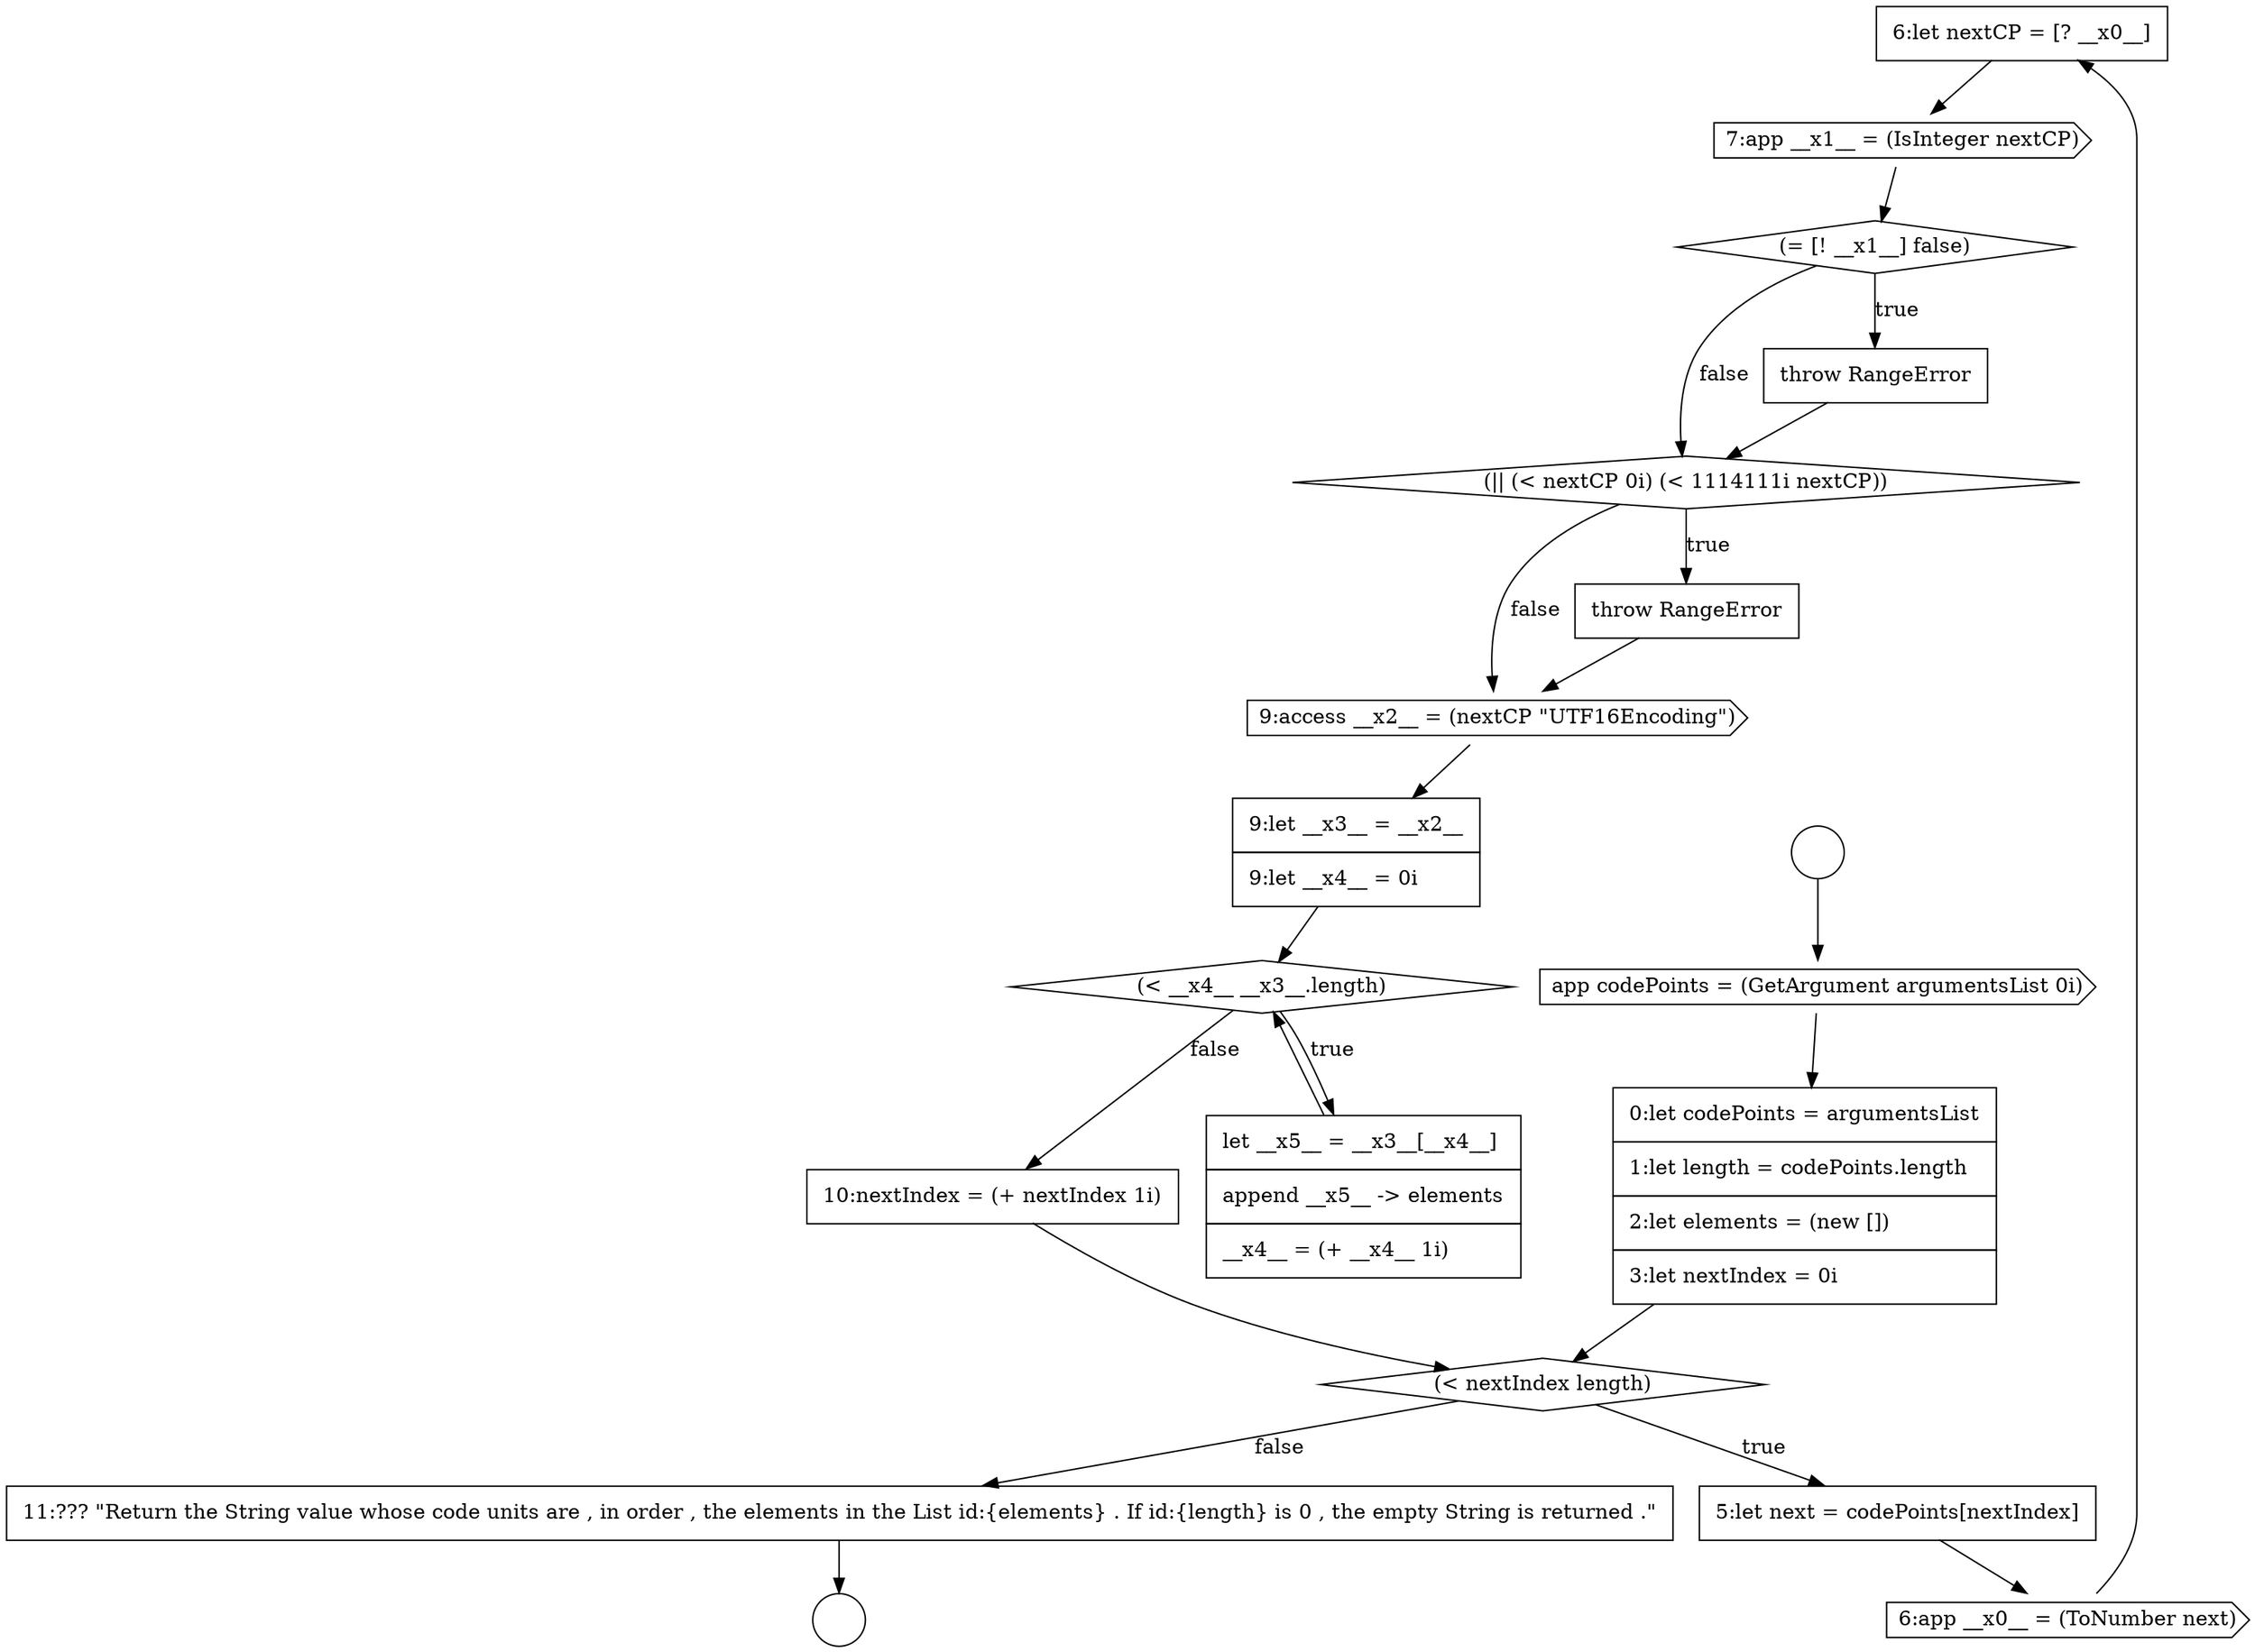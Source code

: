 digraph {
  node13640 [shape=none, margin=0, label=<<font color="black">
    <table border="0" cellborder="1" cellspacing="0" cellpadding="10">
      <tr><td align="left">6:let nextCP = [? __x0__]</td></tr>
    </table>
  </font>> color="black" fillcolor="white" style=filled]
  node13647 [shape=none, margin=0, label=<<font color="black">
    <table border="0" cellborder="1" cellspacing="0" cellpadding="10">
      <tr><td align="left">9:let __x3__ = __x2__</td></tr>
      <tr><td align="left">9:let __x4__ = 0i</td></tr>
    </table>
  </font>> color="black" fillcolor="white" style=filled]
  node13644 [shape=diamond, label=<<font color="black">(|| (&lt; nextCP 0i) (&lt; 1114111i nextCP))</font>> color="black" fillcolor="white" style=filled]
  node13649 [shape=none, margin=0, label=<<font color="black">
    <table border="0" cellborder="1" cellspacing="0" cellpadding="10">
      <tr><td align="left">let __x5__ = __x3__[__x4__]</td></tr>
      <tr><td align="left">append __x5__ -&gt; elements</td></tr>
      <tr><td align="left">__x4__ = (+ __x4__ 1i)</td></tr>
    </table>
  </font>> color="black" fillcolor="white" style=filled]
  node13639 [shape=cds, label=<<font color="black">6:app __x0__ = (ToNumber next)</font>> color="black" fillcolor="white" style=filled]
  node13635 [shape=cds, label=<<font color="black">app codePoints = (GetArgument argumentsList 0i)</font>> color="black" fillcolor="white" style=filled]
  node13648 [shape=diamond, label=<<font color="black">(&lt; __x4__ __x3__.length)</font>> color="black" fillcolor="white" style=filled]
  node13641 [shape=cds, label=<<font color="black">7:app __x1__ = (IsInteger nextCP)</font>> color="black" fillcolor="white" style=filled]
  node13646 [shape=cds, label=<<font color="black">9:access __x2__ = (nextCP &quot;UTF16Encoding&quot;)</font>> color="black" fillcolor="white" style=filled]
  node13650 [shape=none, margin=0, label=<<font color="black">
    <table border="0" cellborder="1" cellspacing="0" cellpadding="10">
      <tr><td align="left">10:nextIndex = (+ nextIndex 1i)</td></tr>
    </table>
  </font>> color="black" fillcolor="white" style=filled]
  node13643 [shape=none, margin=0, label=<<font color="black">
    <table border="0" cellborder="1" cellspacing="0" cellpadding="10">
      <tr><td align="left">throw RangeError</td></tr>
    </table>
  </font>> color="black" fillcolor="white" style=filled]
  node13651 [shape=none, margin=0, label=<<font color="black">
    <table border="0" cellborder="1" cellspacing="0" cellpadding="10">
      <tr><td align="left">11:??? &quot;Return the String value whose code units are , in order , the elements in the List id:{elements} . If id:{length} is 0 , the empty String is returned .&quot;</td></tr>
    </table>
  </font>> color="black" fillcolor="white" style=filled]
  node13636 [shape=none, margin=0, label=<<font color="black">
    <table border="0" cellborder="1" cellspacing="0" cellpadding="10">
      <tr><td align="left">0:let codePoints = argumentsList</td></tr>
      <tr><td align="left">1:let length = codePoints.length</td></tr>
      <tr><td align="left">2:let elements = (new [])</td></tr>
      <tr><td align="left">3:let nextIndex = 0i</td></tr>
    </table>
  </font>> color="black" fillcolor="white" style=filled]
  node13633 [shape=circle label=" " color="black" fillcolor="white" style=filled]
  node13638 [shape=none, margin=0, label=<<font color="black">
    <table border="0" cellborder="1" cellspacing="0" cellpadding="10">
      <tr><td align="left">5:let next = codePoints[nextIndex]</td></tr>
    </table>
  </font>> color="black" fillcolor="white" style=filled]
  node13645 [shape=none, margin=0, label=<<font color="black">
    <table border="0" cellborder="1" cellspacing="0" cellpadding="10">
      <tr><td align="left">throw RangeError</td></tr>
    </table>
  </font>> color="black" fillcolor="white" style=filled]
  node13634 [shape=circle label=" " color="black" fillcolor="white" style=filled]
  node13637 [shape=diamond, label=<<font color="black">(&lt; nextIndex length)</font>> color="black" fillcolor="white" style=filled]
  node13642 [shape=diamond, label=<<font color="black">(= [! __x1__] false)</font>> color="black" fillcolor="white" style=filled]
  node13647 -> node13648 [ color="black"]
  node13644 -> node13645 [label=<<font color="black">true</font>> color="black"]
  node13644 -> node13646 [label=<<font color="black">false</font>> color="black"]
  node13638 -> node13639 [ color="black"]
  node13650 -> node13637 [ color="black"]
  node13642 -> node13643 [label=<<font color="black">true</font>> color="black"]
  node13642 -> node13644 [label=<<font color="black">false</font>> color="black"]
  node13633 -> node13635 [ color="black"]
  node13646 -> node13647 [ color="black"]
  node13636 -> node13637 [ color="black"]
  node13649 -> node13648 [ color="black"]
  node13640 -> node13641 [ color="black"]
  node13641 -> node13642 [ color="black"]
  node13648 -> node13649 [label=<<font color="black">true</font>> color="black"]
  node13648 -> node13650 [label=<<font color="black">false</font>> color="black"]
  node13645 -> node13646 [ color="black"]
  node13637 -> node13638 [label=<<font color="black">true</font>> color="black"]
  node13637 -> node13651 [label=<<font color="black">false</font>> color="black"]
  node13639 -> node13640 [ color="black"]
  node13643 -> node13644 [ color="black"]
  node13651 -> node13634 [ color="black"]
  node13635 -> node13636 [ color="black"]
}
